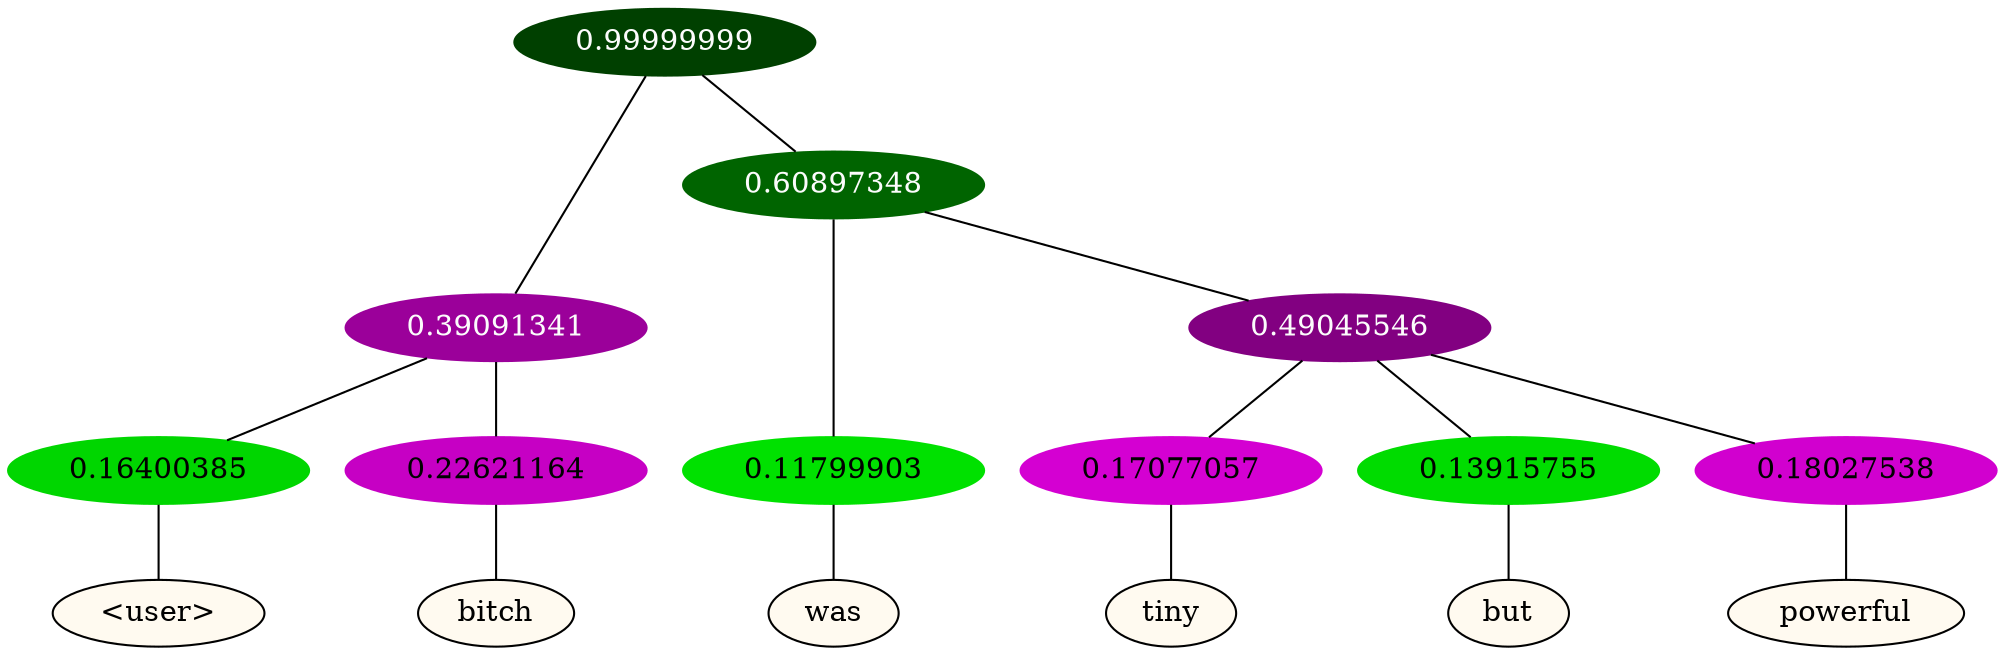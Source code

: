graph {
	node [format=png height=0.15 nodesep=0.001 ordering=out overlap=prism overlap_scaling=0.01 ranksep=0.001 ratio=0.2 style=filled width=0.15]
	{
		rank=same
		a_w_3 [label="\<user\>" color=black fillcolor=floralwhite style="filled,solid"]
		a_w_4 [label=bitch color=black fillcolor=floralwhite style="filled,solid"]
		a_w_5 [label=was color=black fillcolor=floralwhite style="filled,solid"]
		a_w_7 [label=tiny color=black fillcolor=floralwhite style="filled,solid"]
		a_w_8 [label=but color=black fillcolor=floralwhite style="filled,solid"]
		a_w_9 [label=powerful color=black fillcolor=floralwhite style="filled,solid"]
	}
	a_n_3 -- a_w_3
	a_n_4 -- a_w_4
	a_n_5 -- a_w_5
	a_n_7 -- a_w_7
	a_n_8 -- a_w_8
	a_n_9 -- a_w_9
	{
		rank=same
		a_n_3 [label=0.16400385 color="0.334 1.000 0.836" fontcolor=black]
		a_n_4 [label=0.22621164 color="0.835 1.000 0.774" fontcolor=black]
		a_n_5 [label=0.11799903 color="0.334 1.000 0.882" fontcolor=black]
		a_n_7 [label=0.17077057 color="0.835 1.000 0.829" fontcolor=black]
		a_n_8 [label=0.13915755 color="0.334 1.000 0.861" fontcolor=black]
		a_n_9 [label=0.18027538 color="0.835 1.000 0.820" fontcolor=black]
	}
	a_n_0 [label=0.99999999 color="0.334 1.000 0.250" fontcolor=grey99]
	a_n_1 [label=0.39091341 color="0.835 1.000 0.609" fontcolor=grey99]
	a_n_0 -- a_n_1
	a_n_2 [label=0.60897348 color="0.334 1.000 0.391" fontcolor=grey99]
	a_n_0 -- a_n_2
	a_n_1 -- a_n_3
	a_n_1 -- a_n_4
	a_n_2 -- a_n_5
	a_n_6 [label=0.49045546 color="0.835 1.000 0.510" fontcolor=grey99]
	a_n_2 -- a_n_6
	a_n_6 -- a_n_7
	a_n_6 -- a_n_8
	a_n_6 -- a_n_9
}
